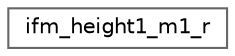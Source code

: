 digraph "Graphical Class Hierarchy"
{
 // LATEX_PDF_SIZE
  bgcolor="transparent";
  edge [fontname=Helvetica,fontsize=10,labelfontname=Helvetica,labelfontsize=10];
  node [fontname=Helvetica,fontsize=10,shape=box,height=0.2,width=0.4];
  rankdir="LR";
  Node0 [id="Node000000",label="ifm_height1_m1_r",height=0.2,width=0.4,color="grey40", fillcolor="white", style="filled",URL="$structifm__height1__m1__r.html",tooltip=" "];
}
